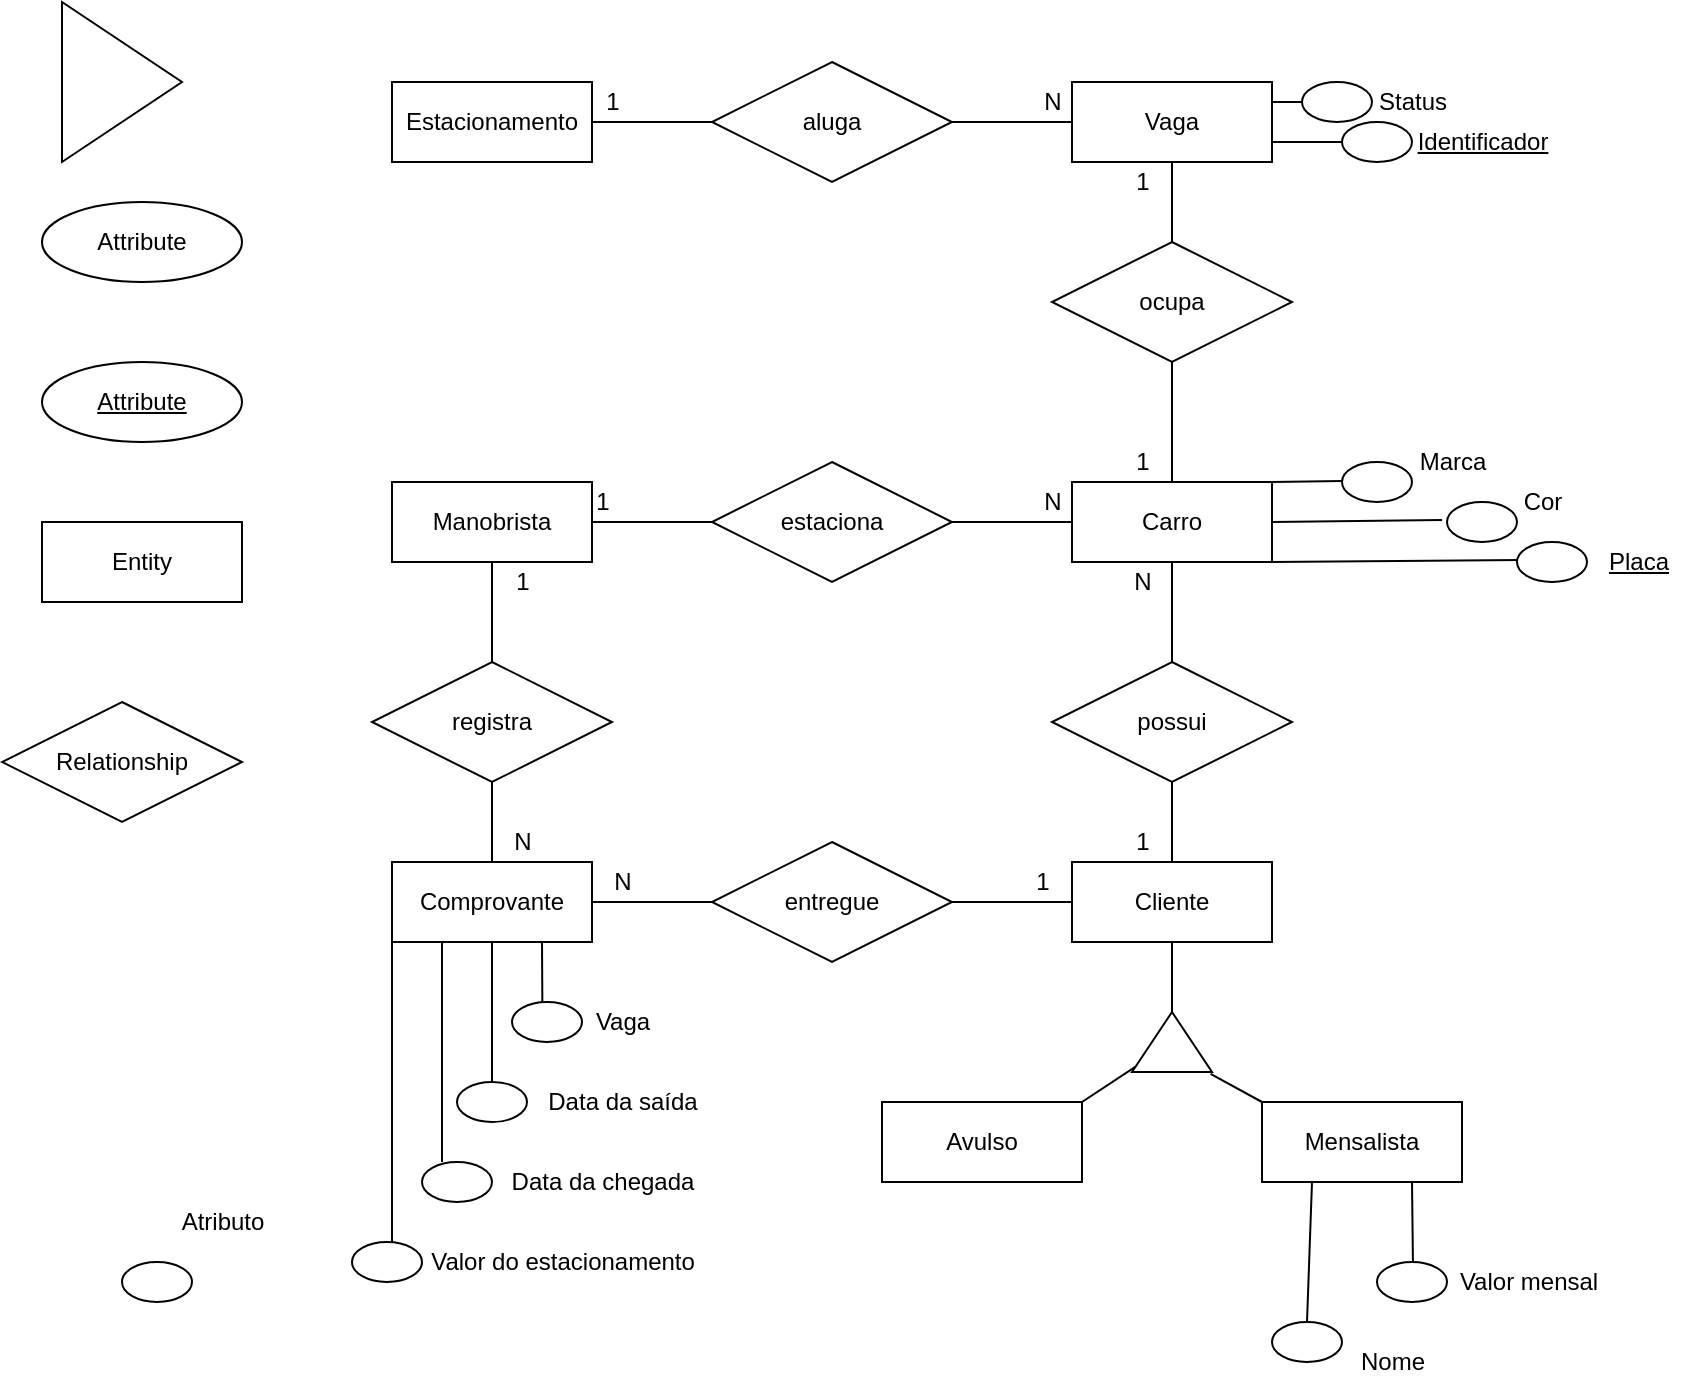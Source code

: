 <mxfile version="15.3.2" type="github">
  <diagram id="R2lEEEUBdFMjLlhIrx00" name="Page-1">
    <mxGraphModel dx="1021" dy="567" grid="1" gridSize="10" guides="1" tooltips="1" connect="1" arrows="1" fold="1" page="1" pageScale="1" pageWidth="850" pageHeight="1100" math="0" shadow="0" extFonts="Permanent Marker^https://fonts.googleapis.com/css?family=Permanent+Marker">
      <root>
        <mxCell id="0" />
        <mxCell id="1" parent="0" />
        <mxCell id="X2AATns9l1-VeJkWj69G-1" value="Attribute" style="ellipse;whiteSpace=wrap;html=1;align=center;" vertex="1" parent="1">
          <mxGeometry x="30" y="110" width="100" height="40" as="geometry" />
        </mxCell>
        <mxCell id="X2AATns9l1-VeJkWj69G-2" value="Attribute" style="ellipse;whiteSpace=wrap;html=1;align=center;fontStyle=4;" vertex="1" parent="1">
          <mxGeometry x="30" y="190" width="100" height="40" as="geometry" />
        </mxCell>
        <mxCell id="X2AATns9l1-VeJkWj69G-3" value="Entity" style="whiteSpace=wrap;html=1;align=center;" vertex="1" parent="1">
          <mxGeometry x="30" y="270" width="100" height="40" as="geometry" />
        </mxCell>
        <mxCell id="X2AATns9l1-VeJkWj69G-20" style="edgeStyle=orthogonalEdgeStyle;rounded=0;orthogonalLoop=1;jettySize=auto;html=1;endArrow=none;endFill=0;" edge="1" parent="1" source="X2AATns9l1-VeJkWj69G-4" target="X2AATns9l1-VeJkWj69G-9">
          <mxGeometry relative="1" as="geometry" />
        </mxCell>
        <mxCell id="X2AATns9l1-VeJkWj69G-4" value="Estacionamento" style="whiteSpace=wrap;html=1;align=center;" vertex="1" parent="1">
          <mxGeometry x="205" y="50" width="100" height="40" as="geometry" />
        </mxCell>
        <mxCell id="X2AATns9l1-VeJkWj69G-24" style="edgeStyle=orthogonalEdgeStyle;rounded=0;orthogonalLoop=1;jettySize=auto;html=1;exitX=0.5;exitY=1;exitDx=0;exitDy=0;entryX=0.5;entryY=0;entryDx=0;entryDy=0;endArrow=none;endFill=0;" edge="1" parent="1" source="X2AATns9l1-VeJkWj69G-5" target="X2AATns9l1-VeJkWj69G-10">
          <mxGeometry relative="1" as="geometry" />
        </mxCell>
        <mxCell id="X2AATns9l1-VeJkWj69G-60" style="edgeStyle=none;rounded=0;orthogonalLoop=1;jettySize=auto;html=1;exitX=1;exitY=0.75;exitDx=0;exitDy=0;endArrow=none;endFill=0;" edge="1" parent="1" source="X2AATns9l1-VeJkWj69G-5">
          <mxGeometry relative="1" as="geometry">
            <mxPoint x="680" y="80.059" as="targetPoint" />
          </mxGeometry>
        </mxCell>
        <mxCell id="X2AATns9l1-VeJkWj69G-65" style="edgeStyle=none;rounded=0;orthogonalLoop=1;jettySize=auto;html=1;exitX=1;exitY=0.25;exitDx=0;exitDy=0;endArrow=none;endFill=0;" edge="1" parent="1" source="X2AATns9l1-VeJkWj69G-5">
          <mxGeometry relative="1" as="geometry">
            <mxPoint x="660" y="60.059" as="targetPoint" />
          </mxGeometry>
        </mxCell>
        <mxCell id="X2AATns9l1-VeJkWj69G-5" value="Vaga" style="whiteSpace=wrap;html=1;align=center;" vertex="1" parent="1">
          <mxGeometry x="545" y="50" width="100" height="40" as="geometry" />
        </mxCell>
        <mxCell id="X2AATns9l1-VeJkWj69G-28" style="edgeStyle=orthogonalEdgeStyle;rounded=0;orthogonalLoop=1;jettySize=auto;html=1;exitX=0;exitY=0.5;exitDx=0;exitDy=0;endArrow=none;endFill=0;" edge="1" parent="1" source="X2AATns9l1-VeJkWj69G-6" target="X2AATns9l1-VeJkWj69G-11">
          <mxGeometry relative="1" as="geometry" />
        </mxCell>
        <mxCell id="X2AATns9l1-VeJkWj69G-34" style="edgeStyle=orthogonalEdgeStyle;rounded=0;orthogonalLoop=1;jettySize=auto;html=1;exitX=0.5;exitY=1;exitDx=0;exitDy=0;entryX=0.5;entryY=0;entryDx=0;entryDy=0;endArrow=none;endFill=0;" edge="1" parent="1" source="X2AATns9l1-VeJkWj69G-6" target="X2AATns9l1-VeJkWj69G-14">
          <mxGeometry relative="1" as="geometry" />
        </mxCell>
        <mxCell id="X2AATns9l1-VeJkWj69G-66" style="edgeStyle=none;rounded=0;orthogonalLoop=1;jettySize=auto;html=1;exitX=1;exitY=0;exitDx=0;exitDy=0;endArrow=none;endFill=0;" edge="1" parent="1" source="X2AATns9l1-VeJkWj69G-6">
          <mxGeometry relative="1" as="geometry">
            <mxPoint x="680" y="249.471" as="targetPoint" />
          </mxGeometry>
        </mxCell>
        <mxCell id="X2AATns9l1-VeJkWj69G-67" style="edgeStyle=none;rounded=0;orthogonalLoop=1;jettySize=auto;html=1;exitX=1;exitY=0.5;exitDx=0;exitDy=0;endArrow=none;endFill=0;" edge="1" parent="1" source="X2AATns9l1-VeJkWj69G-6">
          <mxGeometry relative="1" as="geometry">
            <mxPoint x="730" y="269" as="targetPoint" />
          </mxGeometry>
        </mxCell>
        <mxCell id="X2AATns9l1-VeJkWj69G-68" style="edgeStyle=none;rounded=0;orthogonalLoop=1;jettySize=auto;html=1;exitX=1;exitY=1;exitDx=0;exitDy=0;endArrow=none;endFill=0;" edge="1" parent="1" source="X2AATns9l1-VeJkWj69G-6">
          <mxGeometry relative="1" as="geometry">
            <mxPoint x="770" y="289" as="targetPoint" />
          </mxGeometry>
        </mxCell>
        <mxCell id="X2AATns9l1-VeJkWj69G-6" value="Carro" style="whiteSpace=wrap;html=1;align=center;" vertex="1" parent="1">
          <mxGeometry x="545" y="250" width="100" height="40" as="geometry" />
        </mxCell>
        <mxCell id="X2AATns9l1-VeJkWj69G-7" value="Relationship" style="shape=rhombus;perimeter=rhombusPerimeter;whiteSpace=wrap;html=1;align=center;" vertex="1" parent="1">
          <mxGeometry x="10" y="360" width="120" height="60" as="geometry" />
        </mxCell>
        <mxCell id="X2AATns9l1-VeJkWj69G-8" value="" style="triangle;whiteSpace=wrap;html=1;" vertex="1" parent="1">
          <mxGeometry x="40" y="10" width="60" height="80" as="geometry" />
        </mxCell>
        <mxCell id="X2AATns9l1-VeJkWj69G-22" style="edgeStyle=orthogonalEdgeStyle;rounded=0;orthogonalLoop=1;jettySize=auto;html=1;exitX=1;exitY=0.5;exitDx=0;exitDy=0;entryX=0;entryY=0.5;entryDx=0;entryDy=0;endArrow=none;endFill=0;" edge="1" parent="1" source="X2AATns9l1-VeJkWj69G-9" target="X2AATns9l1-VeJkWj69G-5">
          <mxGeometry relative="1" as="geometry" />
        </mxCell>
        <mxCell id="X2AATns9l1-VeJkWj69G-9" value="aluga" style="shape=rhombus;perimeter=rhombusPerimeter;whiteSpace=wrap;html=1;align=center;" vertex="1" parent="1">
          <mxGeometry x="365" y="40" width="120" height="60" as="geometry" />
        </mxCell>
        <mxCell id="X2AATns9l1-VeJkWj69G-25" style="edgeStyle=orthogonalEdgeStyle;rounded=0;orthogonalLoop=1;jettySize=auto;html=1;exitX=0.5;exitY=1;exitDx=0;exitDy=0;entryX=0.5;entryY=0;entryDx=0;entryDy=0;endArrow=none;endFill=0;" edge="1" parent="1" source="X2AATns9l1-VeJkWj69G-10" target="X2AATns9l1-VeJkWj69G-6">
          <mxGeometry relative="1" as="geometry" />
        </mxCell>
        <mxCell id="X2AATns9l1-VeJkWj69G-10" value="ocupa" style="shape=rhombus;perimeter=rhombusPerimeter;whiteSpace=wrap;html=1;align=center;" vertex="1" parent="1">
          <mxGeometry x="535" y="130" width="120" height="60" as="geometry" />
        </mxCell>
        <mxCell id="X2AATns9l1-VeJkWj69G-29" style="edgeStyle=orthogonalEdgeStyle;rounded=0;orthogonalLoop=1;jettySize=auto;html=1;exitX=0;exitY=0.5;exitDx=0;exitDy=0;entryX=1;entryY=0.5;entryDx=0;entryDy=0;endArrow=none;endFill=0;" edge="1" parent="1" source="X2AATns9l1-VeJkWj69G-11" target="X2AATns9l1-VeJkWj69G-12">
          <mxGeometry relative="1" as="geometry" />
        </mxCell>
        <mxCell id="X2AATns9l1-VeJkWj69G-11" value="estaciona" style="shape=rhombus;perimeter=rhombusPerimeter;whiteSpace=wrap;html=1;align=center;" vertex="1" parent="1">
          <mxGeometry x="365" y="240" width="120" height="60" as="geometry" />
        </mxCell>
        <mxCell id="X2AATns9l1-VeJkWj69G-30" style="edgeStyle=orthogonalEdgeStyle;rounded=0;orthogonalLoop=1;jettySize=auto;html=1;exitX=0.5;exitY=1;exitDx=0;exitDy=0;entryX=0.5;entryY=0;entryDx=0;entryDy=0;endArrow=none;endFill=0;" edge="1" parent="1" source="X2AATns9l1-VeJkWj69G-12" target="X2AATns9l1-VeJkWj69G-13">
          <mxGeometry relative="1" as="geometry" />
        </mxCell>
        <mxCell id="X2AATns9l1-VeJkWj69G-12" value="Manobrista" style="whiteSpace=wrap;html=1;align=center;" vertex="1" parent="1">
          <mxGeometry x="205" y="250" width="100" height="40" as="geometry" />
        </mxCell>
        <mxCell id="X2AATns9l1-VeJkWj69G-33" style="edgeStyle=orthogonalEdgeStyle;rounded=0;orthogonalLoop=1;jettySize=auto;html=1;exitX=0.5;exitY=1;exitDx=0;exitDy=0;entryX=0.5;entryY=0;entryDx=0;entryDy=0;endArrow=none;endFill=0;" edge="1" parent="1" source="X2AATns9l1-VeJkWj69G-13" target="X2AATns9l1-VeJkWj69G-16">
          <mxGeometry relative="1" as="geometry" />
        </mxCell>
        <mxCell id="X2AATns9l1-VeJkWj69G-13" value="registra" style="shape=rhombus;perimeter=rhombusPerimeter;whiteSpace=wrap;html=1;align=center;" vertex="1" parent="1">
          <mxGeometry x="195" y="340" width="120" height="60" as="geometry" />
        </mxCell>
        <mxCell id="X2AATns9l1-VeJkWj69G-38" style="edgeStyle=orthogonalEdgeStyle;rounded=0;orthogonalLoop=1;jettySize=auto;html=1;exitX=0.5;exitY=1;exitDx=0;exitDy=0;entryX=0.5;entryY=0;entryDx=0;entryDy=0;endArrow=none;endFill=0;" edge="1" parent="1" source="X2AATns9l1-VeJkWj69G-14" target="X2AATns9l1-VeJkWj69G-15">
          <mxGeometry relative="1" as="geometry" />
        </mxCell>
        <mxCell id="X2AATns9l1-VeJkWj69G-14" value="possui" style="shape=rhombus;perimeter=rhombusPerimeter;whiteSpace=wrap;html=1;align=center;" vertex="1" parent="1">
          <mxGeometry x="535" y="340" width="120" height="60" as="geometry" />
        </mxCell>
        <mxCell id="X2AATns9l1-VeJkWj69G-40" style="edgeStyle=orthogonalEdgeStyle;rounded=0;orthogonalLoop=1;jettySize=auto;html=1;exitX=0.5;exitY=1;exitDx=0;exitDy=0;entryX=1;entryY=0.5;entryDx=0;entryDy=0;endArrow=none;endFill=0;" edge="1" parent="1" source="X2AATns9l1-VeJkWj69G-15" target="X2AATns9l1-VeJkWj69G-39">
          <mxGeometry relative="1" as="geometry" />
        </mxCell>
        <mxCell id="X2AATns9l1-VeJkWj69G-15" value="Cliente" style="whiteSpace=wrap;html=1;align=center;" vertex="1" parent="1">
          <mxGeometry x="545" y="440" width="100" height="40" as="geometry" />
        </mxCell>
        <mxCell id="X2AATns9l1-VeJkWj69G-91" style="edgeStyle=none;rounded=0;orthogonalLoop=1;jettySize=auto;html=1;exitX=0.25;exitY=1;exitDx=0;exitDy=0;endArrow=none;endFill=0;" edge="1" parent="1" source="X2AATns9l1-VeJkWj69G-16">
          <mxGeometry relative="1" as="geometry">
            <mxPoint x="230" y="590" as="targetPoint" />
          </mxGeometry>
        </mxCell>
        <mxCell id="X2AATns9l1-VeJkWj69G-92" style="edgeStyle=none;rounded=0;orthogonalLoop=1;jettySize=auto;html=1;exitX=0.5;exitY=1;exitDx=0;exitDy=0;endArrow=none;endFill=0;" edge="1" parent="1" source="X2AATns9l1-VeJkWj69G-16">
          <mxGeometry relative="1" as="geometry">
            <mxPoint x="255" y="550" as="targetPoint" />
          </mxGeometry>
        </mxCell>
        <mxCell id="X2AATns9l1-VeJkWj69G-93" style="edgeStyle=none;rounded=0;orthogonalLoop=1;jettySize=auto;html=1;exitX=0.75;exitY=1;exitDx=0;exitDy=0;endArrow=none;endFill=0;" edge="1" parent="1" source="X2AATns9l1-VeJkWj69G-16">
          <mxGeometry relative="1" as="geometry">
            <mxPoint x="280.176" y="510" as="targetPoint" />
          </mxGeometry>
        </mxCell>
        <mxCell id="X2AATns9l1-VeJkWj69G-94" style="edgeStyle=none;rounded=0;orthogonalLoop=1;jettySize=auto;html=1;exitX=0;exitY=1;exitDx=0;exitDy=0;endArrow=none;endFill=0;" edge="1" parent="1" source="X2AATns9l1-VeJkWj69G-16">
          <mxGeometry relative="1" as="geometry">
            <mxPoint x="205" y="630" as="targetPoint" />
          </mxGeometry>
        </mxCell>
        <mxCell id="X2AATns9l1-VeJkWj69G-16" value="Comprovante" style="whiteSpace=wrap;html=1;align=center;" vertex="1" parent="1">
          <mxGeometry x="205" y="440" width="100" height="40" as="geometry" />
        </mxCell>
        <mxCell id="X2AATns9l1-VeJkWj69G-36" style="edgeStyle=orthogonalEdgeStyle;rounded=0;orthogonalLoop=1;jettySize=auto;html=1;entryX=1;entryY=0.5;entryDx=0;entryDy=0;endArrow=none;endFill=0;" edge="1" parent="1" source="X2AATns9l1-VeJkWj69G-17" target="X2AATns9l1-VeJkWj69G-16">
          <mxGeometry relative="1" as="geometry" />
        </mxCell>
        <mxCell id="X2AATns9l1-VeJkWj69G-37" style="edgeStyle=orthogonalEdgeStyle;rounded=0;orthogonalLoop=1;jettySize=auto;html=1;exitX=1;exitY=0.5;exitDx=0;exitDy=0;entryX=0;entryY=0.5;entryDx=0;entryDy=0;endArrow=none;endFill=0;" edge="1" parent="1" source="X2AATns9l1-VeJkWj69G-17" target="X2AATns9l1-VeJkWj69G-15">
          <mxGeometry relative="1" as="geometry" />
        </mxCell>
        <mxCell id="X2AATns9l1-VeJkWj69G-17" value="entregue" style="shape=rhombus;perimeter=rhombusPerimeter;whiteSpace=wrap;html=1;align=center;" vertex="1" parent="1">
          <mxGeometry x="365" y="430" width="120" height="60" as="geometry" />
        </mxCell>
        <mxCell id="X2AATns9l1-VeJkWj69G-46" style="edgeStyle=none;rounded=0;orthogonalLoop=1;jettySize=auto;html=1;exitX=1;exitY=0;exitDx=0;exitDy=0;entryX=0.086;entryY=0.041;entryDx=0;entryDy=0;entryPerimeter=0;endArrow=none;endFill=0;" edge="1" parent="1" source="X2AATns9l1-VeJkWj69G-18" target="X2AATns9l1-VeJkWj69G-39">
          <mxGeometry relative="1" as="geometry" />
        </mxCell>
        <mxCell id="X2AATns9l1-VeJkWj69G-18" value="Avulso" style="whiteSpace=wrap;html=1;align=center;" vertex="1" parent="1">
          <mxGeometry x="450" y="560" width="100" height="40" as="geometry" />
        </mxCell>
        <mxCell id="X2AATns9l1-VeJkWj69G-44" style="rounded=0;orthogonalLoop=1;jettySize=auto;html=1;exitX=0;exitY=0;exitDx=0;exitDy=0;entryX=-0.031;entryY=0.982;entryDx=0;entryDy=0;entryPerimeter=0;endArrow=none;endFill=0;" edge="1" parent="1" source="X2AATns9l1-VeJkWj69G-19" target="X2AATns9l1-VeJkWj69G-39">
          <mxGeometry relative="1" as="geometry" />
        </mxCell>
        <mxCell id="X2AATns9l1-VeJkWj69G-78" style="edgeStyle=none;rounded=0;orthogonalLoop=1;jettySize=auto;html=1;exitX=0.75;exitY=1;exitDx=0;exitDy=0;endArrow=none;endFill=0;" edge="1" parent="1" source="X2AATns9l1-VeJkWj69G-19">
          <mxGeometry relative="1" as="geometry">
            <mxPoint x="715.471" y="640" as="targetPoint" />
          </mxGeometry>
        </mxCell>
        <mxCell id="X2AATns9l1-VeJkWj69G-19" value="Mensalista" style="whiteSpace=wrap;html=1;align=center;" vertex="1" parent="1">
          <mxGeometry x="640" y="560" width="100" height="40" as="geometry" />
        </mxCell>
        <mxCell id="X2AATns9l1-VeJkWj69G-21" value="1" style="text;html=1;align=center;verticalAlign=middle;resizable=0;points=[];autosize=1;strokeColor=none;fillColor=none;" vertex="1" parent="1">
          <mxGeometry x="305" y="50" width="20" height="20" as="geometry" />
        </mxCell>
        <mxCell id="X2AATns9l1-VeJkWj69G-23" value="N" style="text;html=1;align=center;verticalAlign=middle;resizable=0;points=[];autosize=1;strokeColor=none;fillColor=none;" vertex="1" parent="1">
          <mxGeometry x="525" y="50" width="20" height="20" as="geometry" />
        </mxCell>
        <mxCell id="X2AATns9l1-VeJkWj69G-26" value="1" style="text;html=1;align=center;verticalAlign=middle;resizable=0;points=[];autosize=1;strokeColor=none;fillColor=none;" vertex="1" parent="1">
          <mxGeometry x="570" y="90" width="20" height="20" as="geometry" />
        </mxCell>
        <mxCell id="X2AATns9l1-VeJkWj69G-27" value="1" style="text;html=1;align=center;verticalAlign=middle;resizable=0;points=[];autosize=1;strokeColor=none;fillColor=none;" vertex="1" parent="1">
          <mxGeometry x="570" y="230" width="20" height="20" as="geometry" />
        </mxCell>
        <mxCell id="X2AATns9l1-VeJkWj69G-31" value="1" style="text;html=1;align=center;verticalAlign=middle;resizable=0;points=[];autosize=1;strokeColor=none;fillColor=none;" vertex="1" parent="1">
          <mxGeometry x="300" y="250" width="20" height="20" as="geometry" />
        </mxCell>
        <mxCell id="X2AATns9l1-VeJkWj69G-32" value="N" style="text;html=1;align=center;verticalAlign=middle;resizable=0;points=[];autosize=1;strokeColor=none;fillColor=none;" vertex="1" parent="1">
          <mxGeometry x="525" y="250" width="20" height="20" as="geometry" />
        </mxCell>
        <mxCell id="X2AATns9l1-VeJkWj69G-39" value="" style="triangle;whiteSpace=wrap;html=1;rotation=-90;" vertex="1" parent="1">
          <mxGeometry x="580" y="510" width="30" height="40" as="geometry" />
        </mxCell>
        <mxCell id="X2AATns9l1-VeJkWj69G-47" value="1" style="text;html=1;align=center;verticalAlign=middle;resizable=0;points=[];autosize=1;strokeColor=none;fillColor=none;" vertex="1" parent="1">
          <mxGeometry x="260" y="290" width="20" height="20" as="geometry" />
        </mxCell>
        <mxCell id="X2AATns9l1-VeJkWj69G-48" value="N" style="text;html=1;align=center;verticalAlign=middle;resizable=0;points=[];autosize=1;strokeColor=none;fillColor=none;" vertex="1" parent="1">
          <mxGeometry x="260" y="420" width="20" height="20" as="geometry" />
        </mxCell>
        <mxCell id="X2AATns9l1-VeJkWj69G-49" value="1" style="text;html=1;align=center;verticalAlign=middle;resizable=0;points=[];autosize=1;strokeColor=none;fillColor=none;" vertex="1" parent="1">
          <mxGeometry x="570" y="420" width="20" height="20" as="geometry" />
        </mxCell>
        <mxCell id="X2AATns9l1-VeJkWj69G-50" value="N" style="text;html=1;align=center;verticalAlign=middle;resizable=0;points=[];autosize=1;strokeColor=none;fillColor=none;" vertex="1" parent="1">
          <mxGeometry x="570" y="290" width="20" height="20" as="geometry" />
        </mxCell>
        <mxCell id="X2AATns9l1-VeJkWj69G-51" value="N" style="text;html=1;align=center;verticalAlign=middle;resizable=0;points=[];autosize=1;strokeColor=none;fillColor=none;" vertex="1" parent="1">
          <mxGeometry x="310" y="440" width="20" height="20" as="geometry" />
        </mxCell>
        <mxCell id="X2AATns9l1-VeJkWj69G-52" value="1" style="text;html=1;align=center;verticalAlign=middle;resizable=0;points=[];autosize=1;strokeColor=none;fillColor=none;" vertex="1" parent="1">
          <mxGeometry x="520" y="440" width="20" height="20" as="geometry" />
        </mxCell>
        <mxCell id="X2AATns9l1-VeJkWj69G-54" value="" style="ellipse;whiteSpace=wrap;html=1;align=right;direction=west;" vertex="1" parent="1">
          <mxGeometry x="70" y="640" width="35" height="20" as="geometry" />
        </mxCell>
        <mxCell id="X2AATns9l1-VeJkWj69G-55" value="Atributo" style="text;html=1;align=center;verticalAlign=middle;resizable=0;points=[];autosize=1;strokeColor=none;fillColor=none;" vertex="1" parent="1">
          <mxGeometry x="90" y="610" width="60" height="20" as="geometry" />
        </mxCell>
        <mxCell id="X2AATns9l1-VeJkWj69G-61" value="" style="ellipse;whiteSpace=wrap;html=1;align=right;direction=west;" vertex="1" parent="1">
          <mxGeometry x="660" y="50" width="35" height="20" as="geometry" />
        </mxCell>
        <mxCell id="X2AATns9l1-VeJkWj69G-62" value="" style="ellipse;whiteSpace=wrap;html=1;align=right;direction=west;" vertex="1" parent="1">
          <mxGeometry x="680" y="70" width="35" height="20" as="geometry" />
        </mxCell>
        <mxCell id="X2AATns9l1-VeJkWj69G-63" value="Status" style="text;html=1;align=center;verticalAlign=middle;resizable=0;points=[];autosize=1;strokeColor=none;fillColor=none;" vertex="1" parent="1">
          <mxGeometry x="690" y="50" width="50" height="20" as="geometry" />
        </mxCell>
        <mxCell id="X2AATns9l1-VeJkWj69G-64" value="&lt;u&gt;Identificador&lt;/u&gt;" style="text;html=1;align=center;verticalAlign=middle;resizable=0;points=[];autosize=1;strokeColor=none;fillColor=none;" vertex="1" parent="1">
          <mxGeometry x="710" y="70" width="80" height="20" as="geometry" />
        </mxCell>
        <mxCell id="X2AATns9l1-VeJkWj69G-69" value="" style="ellipse;whiteSpace=wrap;html=1;align=right;direction=west;" vertex="1" parent="1">
          <mxGeometry x="732.5" y="260" width="35" height="20" as="geometry" />
        </mxCell>
        <mxCell id="X2AATns9l1-VeJkWj69G-70" value="" style="ellipse;whiteSpace=wrap;html=1;align=right;direction=west;" vertex="1" parent="1">
          <mxGeometry x="680" y="240" width="35" height="20" as="geometry" />
        </mxCell>
        <mxCell id="X2AATns9l1-VeJkWj69G-71" value="" style="ellipse;whiteSpace=wrap;html=1;align=right;direction=west;" vertex="1" parent="1">
          <mxGeometry x="767.5" y="280" width="35" height="20" as="geometry" />
        </mxCell>
        <mxCell id="X2AATns9l1-VeJkWj69G-74" value="Marca" style="text;html=1;align=center;verticalAlign=middle;resizable=0;points=[];autosize=1;strokeColor=none;fillColor=none;" vertex="1" parent="1">
          <mxGeometry x="710" y="230" width="50" height="20" as="geometry" />
        </mxCell>
        <mxCell id="X2AATns9l1-VeJkWj69G-75" value="Cor" style="text;html=1;align=center;verticalAlign=middle;resizable=0;points=[];autosize=1;strokeColor=none;fillColor=none;" vertex="1" parent="1">
          <mxGeometry x="765" y="250" width="30" height="20" as="geometry" />
        </mxCell>
        <mxCell id="X2AATns9l1-VeJkWj69G-76" value="&lt;u&gt;Placa&lt;/u&gt;" style="text;html=1;align=center;verticalAlign=middle;resizable=0;points=[];autosize=1;strokeColor=none;fillColor=none;" vertex="1" parent="1">
          <mxGeometry x="802.5" y="280" width="50" height="20" as="geometry" />
        </mxCell>
        <mxCell id="X2AATns9l1-VeJkWj69G-90" style="edgeStyle=none;rounded=0;orthogonalLoop=1;jettySize=auto;html=1;exitX=0.5;exitY=1;exitDx=0;exitDy=0;entryX=0.25;entryY=1;entryDx=0;entryDy=0;endArrow=none;endFill=0;" edge="1" parent="1" source="X2AATns9l1-VeJkWj69G-80" target="X2AATns9l1-VeJkWj69G-19">
          <mxGeometry relative="1" as="geometry" />
        </mxCell>
        <mxCell id="X2AATns9l1-VeJkWj69G-80" value="" style="ellipse;whiteSpace=wrap;html=1;align=right;direction=west;" vertex="1" parent="1">
          <mxGeometry x="645" y="670" width="35" height="20" as="geometry" />
        </mxCell>
        <mxCell id="X2AATns9l1-VeJkWj69G-81" value="" style="ellipse;whiteSpace=wrap;html=1;align=right;direction=west;" vertex="1" parent="1">
          <mxGeometry x="697.5" y="640" width="35" height="20" as="geometry" />
        </mxCell>
        <mxCell id="X2AATns9l1-VeJkWj69G-82" value="" style="ellipse;whiteSpace=wrap;html=1;align=right;direction=west;" vertex="1" parent="1">
          <mxGeometry x="185" y="630" width="35" height="20" as="geometry" />
        </mxCell>
        <mxCell id="X2AATns9l1-VeJkWj69G-83" value="" style="ellipse;whiteSpace=wrap;html=1;align=right;direction=west;" vertex="1" parent="1">
          <mxGeometry x="220" y="590" width="35" height="20" as="geometry" />
        </mxCell>
        <mxCell id="X2AATns9l1-VeJkWj69G-84" value="" style="ellipse;whiteSpace=wrap;html=1;align=right;direction=west;" vertex="1" parent="1">
          <mxGeometry x="237.5" y="550" width="35" height="20" as="geometry" />
        </mxCell>
        <mxCell id="X2AATns9l1-VeJkWj69G-85" value="" style="ellipse;whiteSpace=wrap;html=1;align=right;direction=west;" vertex="1" parent="1">
          <mxGeometry x="265" y="510" width="35" height="20" as="geometry" />
        </mxCell>
        <mxCell id="X2AATns9l1-VeJkWj69G-88" value="Valor mensal" style="text;html=1;align=center;verticalAlign=middle;resizable=0;points=[];autosize=1;strokeColor=none;fillColor=none;" vertex="1" parent="1">
          <mxGeometry x="732.5" y="640" width="80" height="20" as="geometry" />
        </mxCell>
        <mxCell id="X2AATns9l1-VeJkWj69G-89" value="Nome" style="text;html=1;align=center;verticalAlign=middle;resizable=0;points=[];autosize=1;strokeColor=none;fillColor=none;" vertex="1" parent="1">
          <mxGeometry x="680" y="680" width="50" height="20" as="geometry" />
        </mxCell>
        <mxCell id="X2AATns9l1-VeJkWj69G-95" value="Valor do estacionamento" style="text;html=1;align=center;verticalAlign=middle;resizable=0;points=[];autosize=1;strokeColor=none;fillColor=none;" vertex="1" parent="1">
          <mxGeometry x="215" y="630" width="150" height="20" as="geometry" />
        </mxCell>
        <mxCell id="X2AATns9l1-VeJkWj69G-96" value="Data da saída" style="text;html=1;align=center;verticalAlign=middle;resizable=0;points=[];autosize=1;strokeColor=none;fillColor=none;" vertex="1" parent="1">
          <mxGeometry x="275" y="550" width="90" height="20" as="geometry" />
        </mxCell>
        <mxCell id="X2AATns9l1-VeJkWj69G-97" value="Data da chegada" style="text;html=1;align=center;verticalAlign=middle;resizable=0;points=[];autosize=1;strokeColor=none;fillColor=none;" vertex="1" parent="1">
          <mxGeometry x="255" y="590" width="110" height="20" as="geometry" />
        </mxCell>
        <mxCell id="X2AATns9l1-VeJkWj69G-99" value="Vaga" style="text;html=1;align=center;verticalAlign=middle;resizable=0;points=[];autosize=1;strokeColor=none;fillColor=none;" vertex="1" parent="1">
          <mxGeometry x="300" y="510" width="40" height="20" as="geometry" />
        </mxCell>
      </root>
    </mxGraphModel>
  </diagram>
</mxfile>
